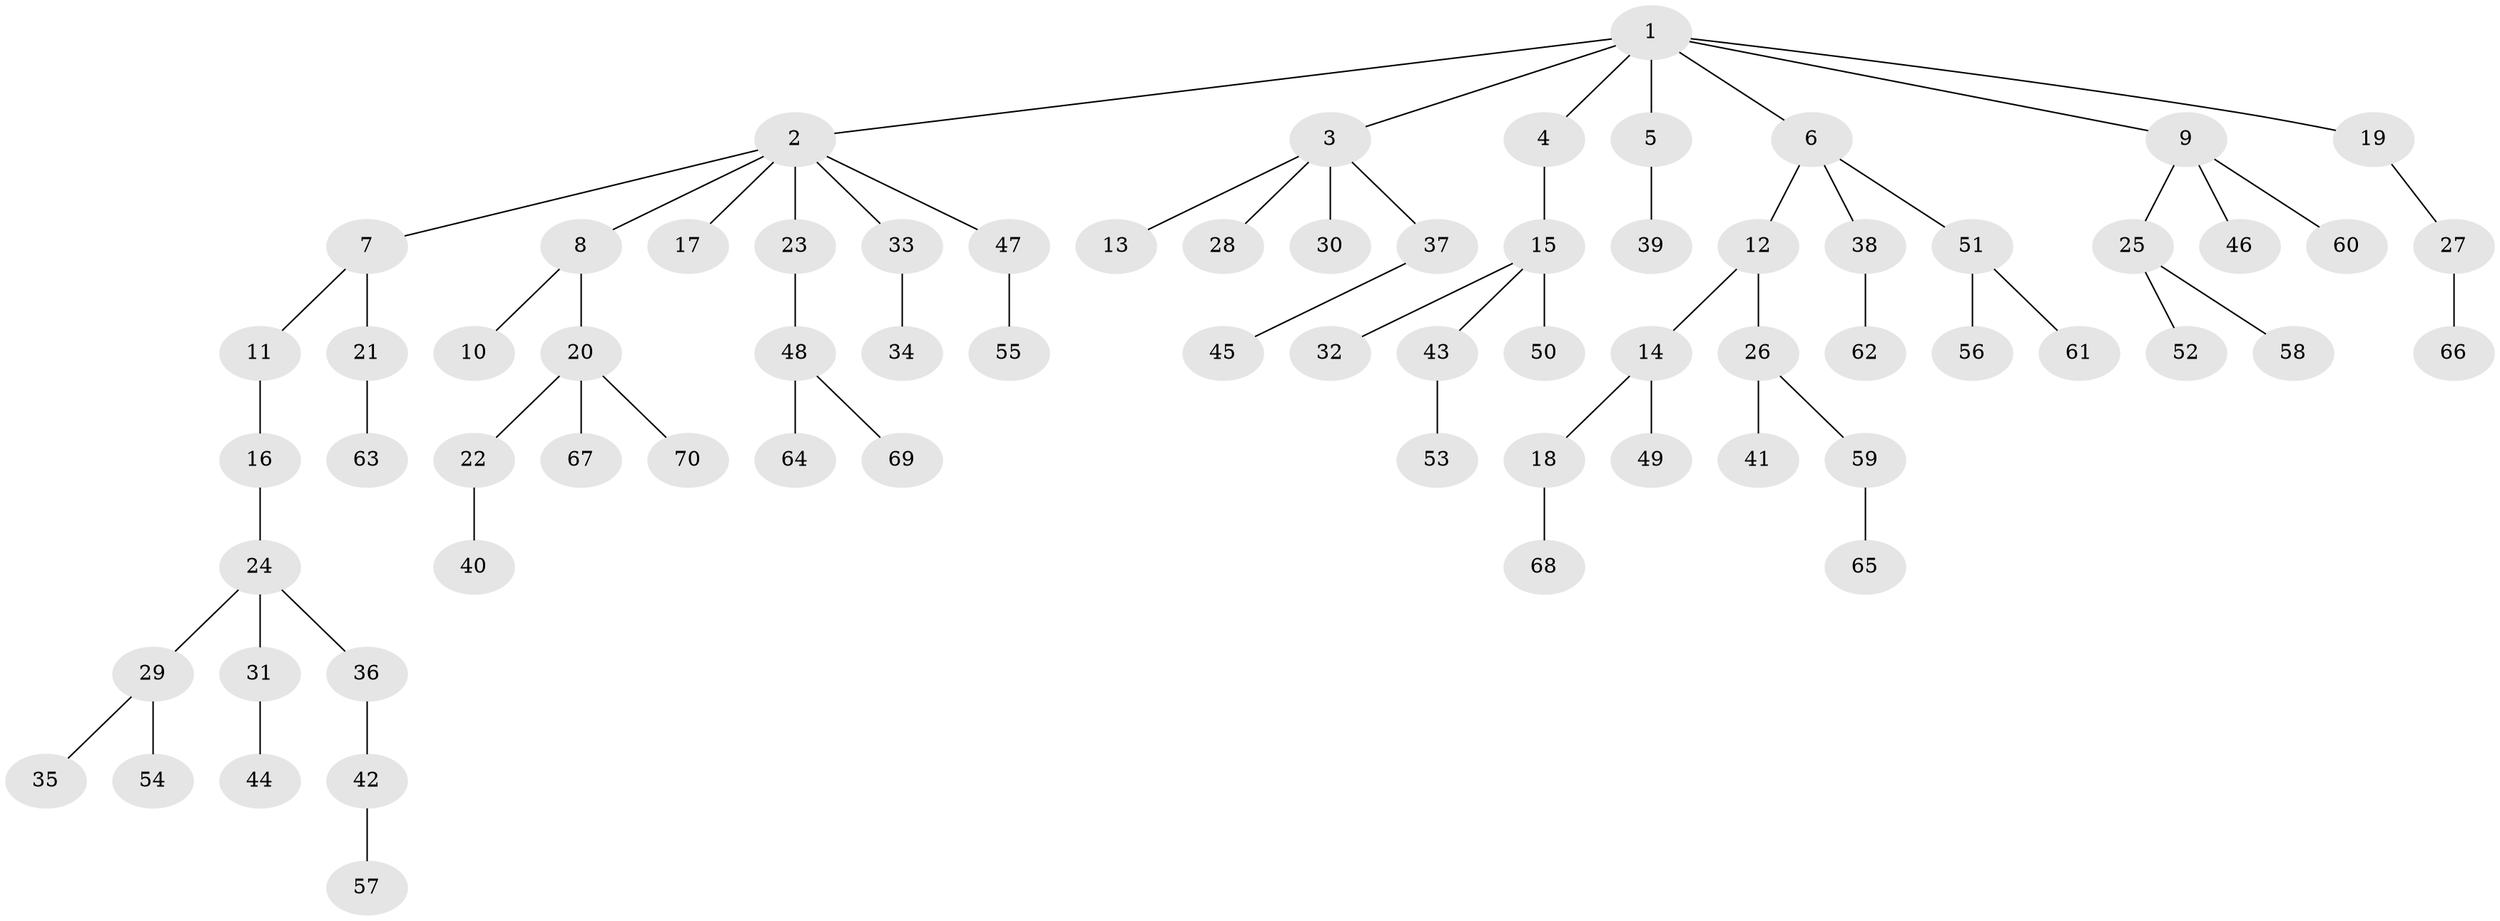 // Generated by graph-tools (version 1.1) at 2025/52/03/09/25 04:52:30]
// undirected, 70 vertices, 69 edges
graph export_dot {
graph [start="1"]
  node [color=gray90,style=filled];
  1;
  2;
  3;
  4;
  5;
  6;
  7;
  8;
  9;
  10;
  11;
  12;
  13;
  14;
  15;
  16;
  17;
  18;
  19;
  20;
  21;
  22;
  23;
  24;
  25;
  26;
  27;
  28;
  29;
  30;
  31;
  32;
  33;
  34;
  35;
  36;
  37;
  38;
  39;
  40;
  41;
  42;
  43;
  44;
  45;
  46;
  47;
  48;
  49;
  50;
  51;
  52;
  53;
  54;
  55;
  56;
  57;
  58;
  59;
  60;
  61;
  62;
  63;
  64;
  65;
  66;
  67;
  68;
  69;
  70;
  1 -- 2;
  1 -- 3;
  1 -- 4;
  1 -- 5;
  1 -- 6;
  1 -- 9;
  1 -- 19;
  2 -- 7;
  2 -- 8;
  2 -- 17;
  2 -- 23;
  2 -- 33;
  2 -- 47;
  3 -- 13;
  3 -- 28;
  3 -- 30;
  3 -- 37;
  4 -- 15;
  5 -- 39;
  6 -- 12;
  6 -- 38;
  6 -- 51;
  7 -- 11;
  7 -- 21;
  8 -- 10;
  8 -- 20;
  9 -- 25;
  9 -- 46;
  9 -- 60;
  11 -- 16;
  12 -- 14;
  12 -- 26;
  14 -- 18;
  14 -- 49;
  15 -- 32;
  15 -- 43;
  15 -- 50;
  16 -- 24;
  18 -- 68;
  19 -- 27;
  20 -- 22;
  20 -- 67;
  20 -- 70;
  21 -- 63;
  22 -- 40;
  23 -- 48;
  24 -- 29;
  24 -- 31;
  24 -- 36;
  25 -- 52;
  25 -- 58;
  26 -- 41;
  26 -- 59;
  27 -- 66;
  29 -- 35;
  29 -- 54;
  31 -- 44;
  33 -- 34;
  36 -- 42;
  37 -- 45;
  38 -- 62;
  42 -- 57;
  43 -- 53;
  47 -- 55;
  48 -- 64;
  48 -- 69;
  51 -- 56;
  51 -- 61;
  59 -- 65;
}
